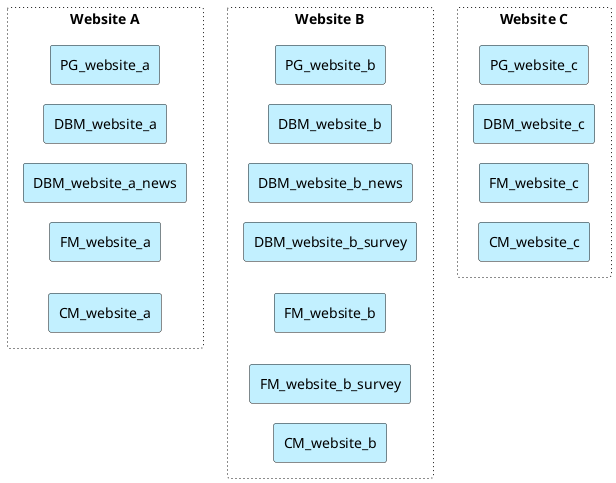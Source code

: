 @startuml
skinparam nodesep 10
skinparam ranksep 20

rectangle "Website A" AS Website_A #line.dotted {
  rectangle "PG_website_a" as PG_website_a #Application
  rectangle "DBM_website_a" as DBM_website_a #Application
  rectangle "DBM_website_a_news" as DBM_website_a_news #Application
  rectangle "FM_website_a" as FM_website_a #Application
  rectangle "CM_website_a" as CM_website_a #Application
  PG_website_a -[hidden]-> DBM_website_a
  DBM_website_a -[hidden]-> DBM_website_a_news
  DBM_website_a_news -[hidden]-> FM_website_a
  FM_website_a -[hidden]-> CM_website_a
}

rectangle "Website B" AS Website_B #line.dotted {
  rectangle "PG_website_b" as PG_website_b #Application
  rectangle "DBM_website_b" as DBM_website_b #Application
  rectangle "DBM_website_b_news" as DBM_website_b_news #Application
  rectangle "DBM_website_b_survey" as DBM_website_b_survey #Application
  rectangle "FM_website_b" as FM_website_b #Application
  rectangle "FM_website_b_survey" as FM_website_b_survey #Application
  rectangle "CM_website_b" as CM_website_b #Application
  PG_website_b -[hidden]-> DBM_website_b
  DBM_website_b -[hidden]-> DBM_website_b_news
  DBM_website_b_news -[hidden]-> DBM_website_b_survey
  DBM_website_b_survey -[hidden]-> FM_website_b
  FM_website_b -[hidden]-> FM_website_b_survey
  FM_website_b_survey -[hidden]-> CM_website_b
}

rectangle "Website C" AS Website_C #line.dotted {
  rectangle "PG_website_c" as PG_website_c #Application
  rectangle "DBM_website_c" as DBM_website_c #Application
  rectangle "FM_website_c" as FM_website_c #Application
  rectangle "CM_website_c" as CM_website_c #Application
  PG_website_c -[hidden]-> DBM_website_c
  DBM_website_c -[hidden]-> FM_website_c
  FM_website_c -[hidden]-> CM_website_c
}
@enduml